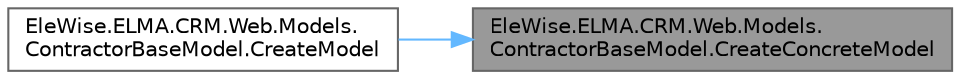 digraph "EleWise.ELMA.CRM.Web.Models.ContractorBaseModel.CreateConcreteModel"
{
 // LATEX_PDF_SIZE
  bgcolor="transparent";
  edge [fontname=Helvetica,fontsize=10,labelfontname=Helvetica,labelfontsize=10];
  node [fontname=Helvetica,fontsize=10,shape=box,height=0.2,width=0.4];
  rankdir="RL";
  Node1 [id="Node000001",label="EleWise.ELMA.CRM.Web.Models.\lContractorBaseModel.CreateConcreteModel",height=0.2,width=0.4,color="gray40", fillcolor="grey60", style="filled", fontcolor="black",tooltip="Создать модель отображения под целевой тип сущности"];
  Node1 -> Node2 [id="edge1_Node000001_Node000002",dir="back",color="steelblue1",style="solid",tooltip=" "];
  Node2 [id="Node000002",label="EleWise.ELMA.CRM.Web.Models.\lContractorBaseModel.CreateModel",height=0.2,width=0.4,color="grey40", fillcolor="white", style="filled",URL="$class_ele_wise_1_1_e_l_m_a_1_1_c_r_m_1_1_web_1_1_models_1_1_contractor_base_model.html#a1430c27502caad02b1f92edb456203bc",tooltip="Создать модель отображения какого-то контрагента"];
}

